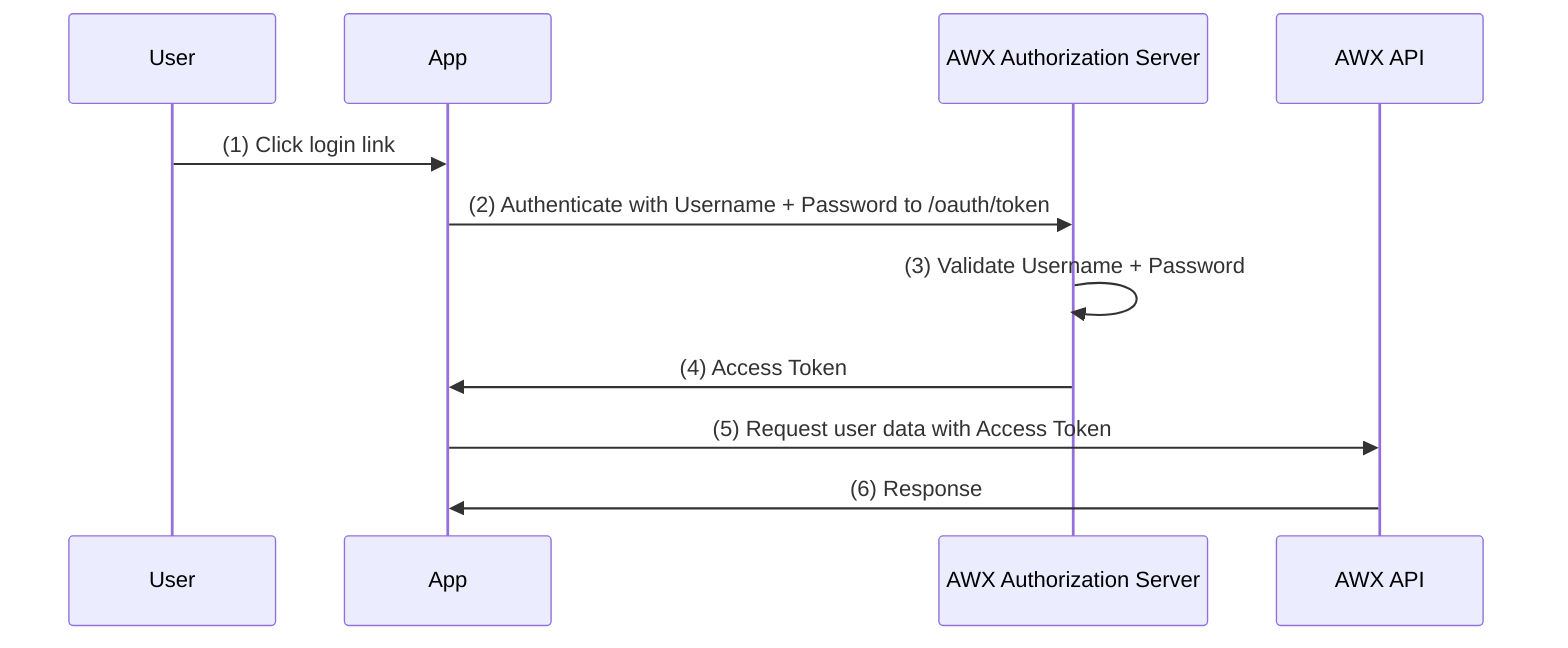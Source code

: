 sequenceDiagram;
    participant User as User
    participant App as App
    participant Auth as AWX Authorization Server
    participant API as AWX API
    
    User->>App: (1) Click login link
    App->>Auth: (2) Authenticate with Username + Password to /oauth/token
    Auth->>Auth: (3) Validate Username + Password
    Auth->>App: (4) Access Token
    App->>API: (5) Request user data with Access Token
    API->>App: (6) Response